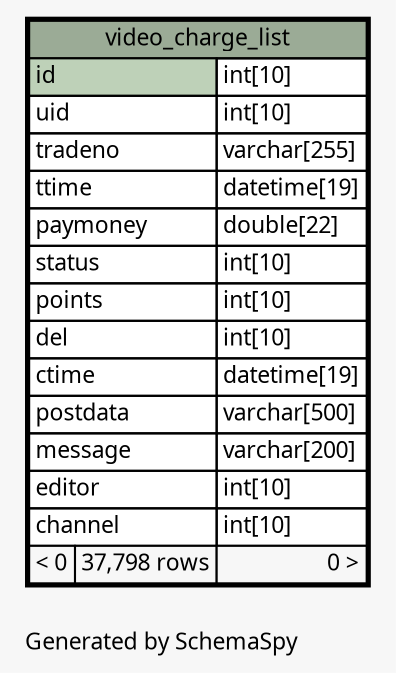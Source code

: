 // dot 2.26.0 on Linux 2.6.32-504.3.3.el6.x86_64
// SchemaSpy rev Unknown
digraph "oneDegreeRelationshipsDiagram" {
  graph [
    rankdir="RL"
    bgcolor="#f7f7f7"
    label="\nGenerated by SchemaSpy"
    labeljust="l"
    nodesep="0.18"
    ranksep="0.46"
    fontname="Microsoft YaHei"
    fontsize="11"
  ];
  node [
    fontname="Microsoft YaHei"
    fontsize="11"
    shape="plaintext"
  ];
  edge [
    arrowsize="0.8"
  ];
  "video_charge_list" [
    label=<
    <TABLE BORDER="2" CELLBORDER="1" CELLSPACING="0" BGCOLOR="#ffffff">
      <TR><TD COLSPAN="3" BGCOLOR="#9bab96" ALIGN="CENTER">video_charge_list</TD></TR>
      <TR><TD PORT="id" COLSPAN="2" BGCOLOR="#bed1b8" ALIGN="LEFT">id</TD><TD PORT="id.type" ALIGN="LEFT">int[10]</TD></TR>
      <TR><TD PORT="uid" COLSPAN="2" ALIGN="LEFT">uid</TD><TD PORT="uid.type" ALIGN="LEFT">int[10]</TD></TR>
      <TR><TD PORT="tradeno" COLSPAN="2" ALIGN="LEFT">tradeno</TD><TD PORT="tradeno.type" ALIGN="LEFT">varchar[255]</TD></TR>
      <TR><TD PORT="ttime" COLSPAN="2" ALIGN="LEFT">ttime</TD><TD PORT="ttime.type" ALIGN="LEFT">datetime[19]</TD></TR>
      <TR><TD PORT="paymoney" COLSPAN="2" ALIGN="LEFT">paymoney</TD><TD PORT="paymoney.type" ALIGN="LEFT">double[22]</TD></TR>
      <TR><TD PORT="status" COLSPAN="2" ALIGN="LEFT">status</TD><TD PORT="status.type" ALIGN="LEFT">int[10]</TD></TR>
      <TR><TD PORT="points" COLSPAN="2" ALIGN="LEFT">points</TD><TD PORT="points.type" ALIGN="LEFT">int[10]</TD></TR>
      <TR><TD PORT="del" COLSPAN="2" ALIGN="LEFT">del</TD><TD PORT="del.type" ALIGN="LEFT">int[10]</TD></TR>
      <TR><TD PORT="ctime" COLSPAN="2" ALIGN="LEFT">ctime</TD><TD PORT="ctime.type" ALIGN="LEFT">datetime[19]</TD></TR>
      <TR><TD PORT="postdata" COLSPAN="2" ALIGN="LEFT">postdata</TD><TD PORT="postdata.type" ALIGN="LEFT">varchar[500]</TD></TR>
      <TR><TD PORT="message" COLSPAN="2" ALIGN="LEFT">message</TD><TD PORT="message.type" ALIGN="LEFT">varchar[200]</TD></TR>
      <TR><TD PORT="editor" COLSPAN="2" ALIGN="LEFT">editor</TD><TD PORT="editor.type" ALIGN="LEFT">int[10]</TD></TR>
      <TR><TD PORT="channel" COLSPAN="2" ALIGN="LEFT">channel</TD><TD PORT="channel.type" ALIGN="LEFT">int[10]</TD></TR>
      <TR><TD ALIGN="LEFT" BGCOLOR="#f7f7f7">&lt; 0</TD><TD ALIGN="RIGHT" BGCOLOR="#f7f7f7">37,798 rows</TD><TD ALIGN="RIGHT" BGCOLOR="#f7f7f7">0 &gt;</TD></TR>
    </TABLE>>
    URL="video_charge_list.html"
    tooltip="video_charge_list"
  ];
}
